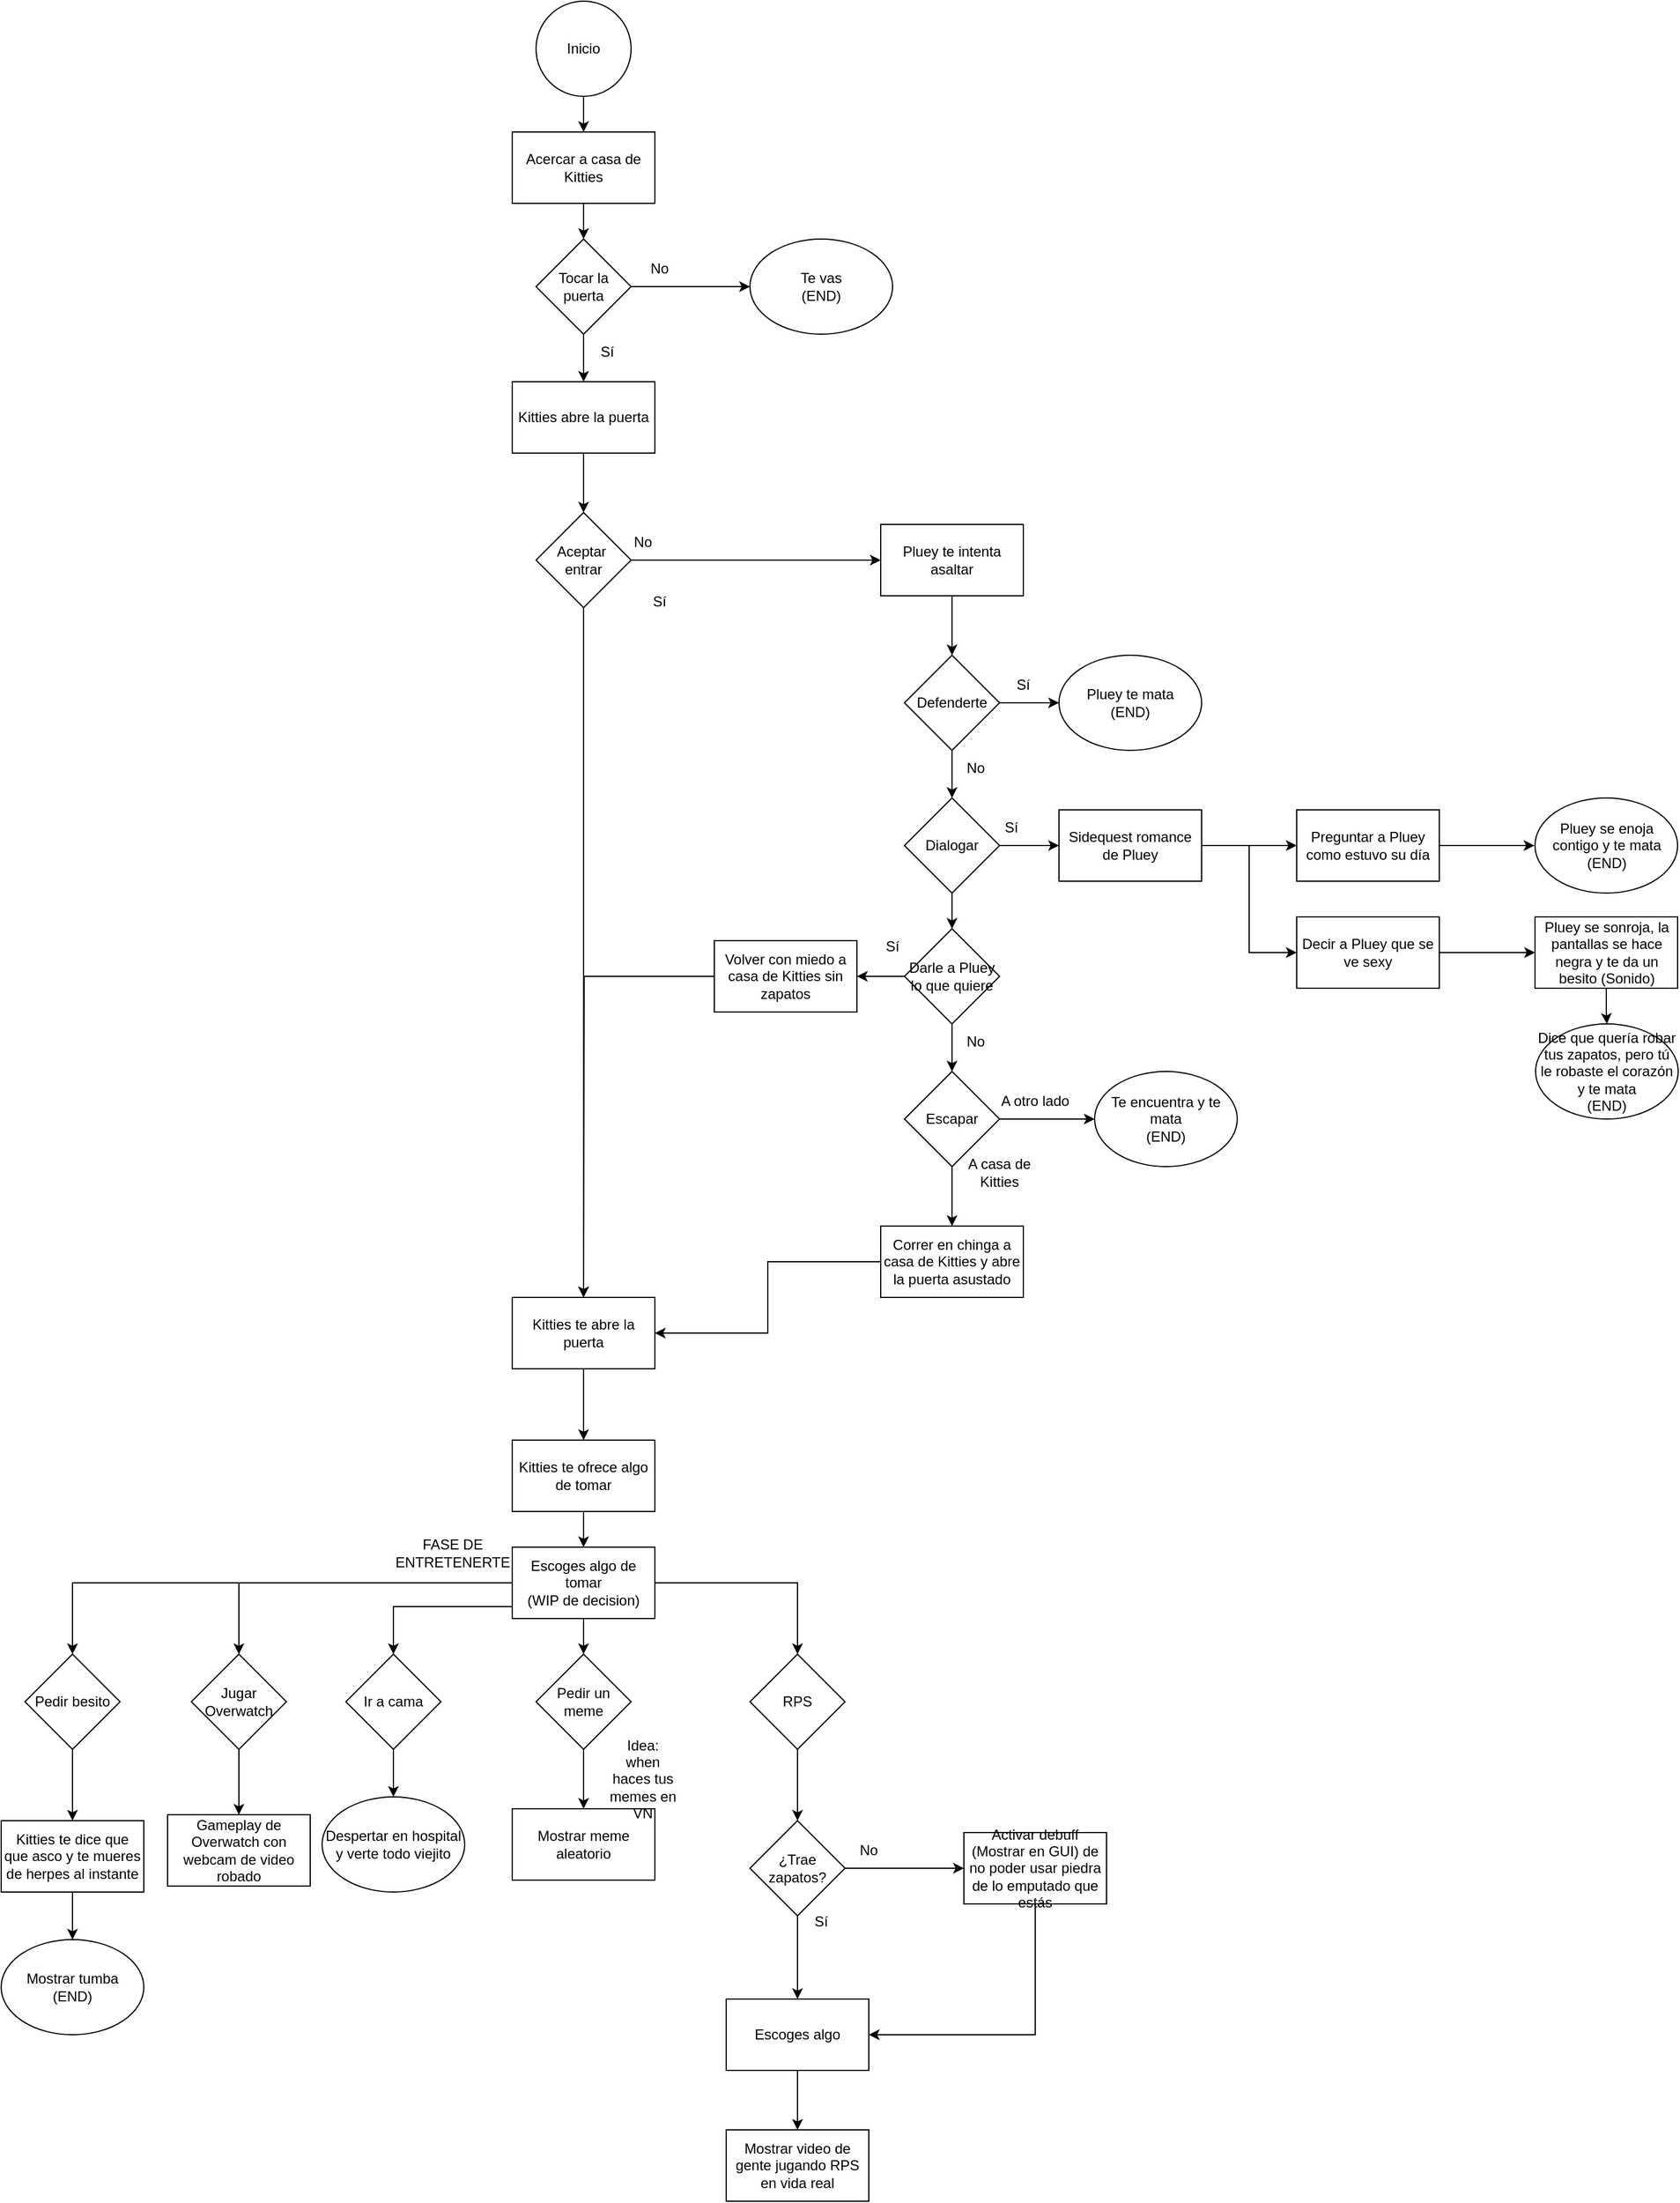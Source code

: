 <mxfile version="26.0.16">
  <diagram name="Página-1" id="9Ueqtt1cKfr_Kt-kQKFj">
    <mxGraphModel dx="2022" dy="622" grid="1" gridSize="10" guides="1" tooltips="1" connect="1" arrows="1" fold="1" page="1" pageScale="1" pageWidth="827" pageHeight="1169" math="0" shadow="0">
      <root>
        <mxCell id="0" />
        <mxCell id="1" parent="0" />
        <mxCell id="i65ZnvhIAiIVr1PbSfG2-5" style="edgeStyle=orthogonalEdgeStyle;rounded=0;orthogonalLoop=1;jettySize=auto;html=1;" edge="1" parent="1" source="i65ZnvhIAiIVr1PbSfG2-1" target="i65ZnvhIAiIVr1PbSfG2-3">
          <mxGeometry relative="1" as="geometry" />
        </mxCell>
        <mxCell id="i65ZnvhIAiIVr1PbSfG2-1" value="Inicio" style="ellipse;whiteSpace=wrap;html=1;aspect=fixed;" vertex="1" parent="1">
          <mxGeometry x="340" y="560" width="80" height="80" as="geometry" />
        </mxCell>
        <mxCell id="i65ZnvhIAiIVr1PbSfG2-6" style="edgeStyle=orthogonalEdgeStyle;rounded=0;orthogonalLoop=1;jettySize=auto;html=1;" edge="1" parent="1" source="i65ZnvhIAiIVr1PbSfG2-3" target="i65ZnvhIAiIVr1PbSfG2-4">
          <mxGeometry relative="1" as="geometry" />
        </mxCell>
        <mxCell id="i65ZnvhIAiIVr1PbSfG2-3" value="Acercar a casa de Kitties" style="rounded=0;whiteSpace=wrap;html=1;" vertex="1" parent="1">
          <mxGeometry x="320" y="670" width="120" height="60" as="geometry" />
        </mxCell>
        <mxCell id="i65ZnvhIAiIVr1PbSfG2-8" style="edgeStyle=orthogonalEdgeStyle;rounded=0;orthogonalLoop=1;jettySize=auto;html=1;entryX=0.5;entryY=0;entryDx=0;entryDy=0;" edge="1" parent="1" source="i65ZnvhIAiIVr1PbSfG2-4" target="i65ZnvhIAiIVr1PbSfG2-7">
          <mxGeometry relative="1" as="geometry" />
        </mxCell>
        <mxCell id="i65ZnvhIAiIVr1PbSfG2-10" style="edgeStyle=orthogonalEdgeStyle;rounded=0;orthogonalLoop=1;jettySize=auto;html=1;entryX=0;entryY=0.5;entryDx=0;entryDy=0;" edge="1" parent="1" source="i65ZnvhIAiIVr1PbSfG2-4" target="i65ZnvhIAiIVr1PbSfG2-9">
          <mxGeometry relative="1" as="geometry" />
        </mxCell>
        <mxCell id="i65ZnvhIAiIVr1PbSfG2-4" value="Tocar la puerta" style="rhombus;whiteSpace=wrap;html=1;" vertex="1" parent="1">
          <mxGeometry x="340" y="760" width="80" height="80" as="geometry" />
        </mxCell>
        <mxCell id="i65ZnvhIAiIVr1PbSfG2-12" style="edgeStyle=orthogonalEdgeStyle;rounded=0;orthogonalLoop=1;jettySize=auto;html=1;exitX=0.5;exitY=1;exitDx=0;exitDy=0;" edge="1" parent="1" source="i65ZnvhIAiIVr1PbSfG2-7" target="i65ZnvhIAiIVr1PbSfG2-11">
          <mxGeometry relative="1" as="geometry" />
        </mxCell>
        <mxCell id="i65ZnvhIAiIVr1PbSfG2-7" value="Kitties abre la puerta" style="rounded=0;whiteSpace=wrap;html=1;" vertex="1" parent="1">
          <mxGeometry x="320" y="880" width="120" height="60" as="geometry" />
        </mxCell>
        <mxCell id="i65ZnvhIAiIVr1PbSfG2-9" value="Te vas&lt;div&gt;(END)&lt;/div&gt;" style="ellipse;whiteSpace=wrap;html=1;" vertex="1" parent="1">
          <mxGeometry x="520" y="760" width="120" height="80" as="geometry" />
        </mxCell>
        <mxCell id="i65ZnvhIAiIVr1PbSfG2-16" style="edgeStyle=orthogonalEdgeStyle;rounded=0;orthogonalLoop=1;jettySize=auto;html=1;entryX=0;entryY=0.5;entryDx=0;entryDy=0;exitX=0.25;exitY=1;exitDx=0;exitDy=0;" edge="1" parent="1" source="i65ZnvhIAiIVr1PbSfG2-18" target="i65ZnvhIAiIVr1PbSfG2-17">
          <mxGeometry relative="1" as="geometry">
            <mxPoint x="520" y="1030" as="sourcePoint" />
            <mxPoint x="580" y="1030" as="targetPoint" />
            <Array as="points">
              <mxPoint x="480" y="1030" />
              <mxPoint x="480" y="1030" />
            </Array>
          </mxGeometry>
        </mxCell>
        <mxCell id="i65ZnvhIAiIVr1PbSfG2-57" style="edgeStyle=orthogonalEdgeStyle;rounded=0;orthogonalLoop=1;jettySize=auto;html=1;" edge="1" parent="1" source="i65ZnvhIAiIVr1PbSfG2-11" target="i65ZnvhIAiIVr1PbSfG2-56">
          <mxGeometry relative="1" as="geometry" />
        </mxCell>
        <mxCell id="i65ZnvhIAiIVr1PbSfG2-11" value="Aceptar&amp;nbsp;&lt;div&gt;entrar&lt;/div&gt;" style="rhombus;whiteSpace=wrap;html=1;" vertex="1" parent="1">
          <mxGeometry x="340" y="990" width="80" height="80" as="geometry" />
        </mxCell>
        <mxCell id="i65ZnvhIAiIVr1PbSfG2-24" style="edgeStyle=orthogonalEdgeStyle;rounded=0;orthogonalLoop=1;jettySize=auto;html=1;entryX=0.5;entryY=0;entryDx=0;entryDy=0;" edge="1" parent="1" source="i65ZnvhIAiIVr1PbSfG2-17" target="i65ZnvhIAiIVr1PbSfG2-27">
          <mxGeometry relative="1" as="geometry">
            <mxPoint x="740" y="1130" as="targetPoint" />
          </mxGeometry>
        </mxCell>
        <mxCell id="i65ZnvhIAiIVr1PbSfG2-17" value="Pluey te intenta asaltar" style="rounded=0;whiteSpace=wrap;html=1;" vertex="1" parent="1">
          <mxGeometry x="630" y="1000" width="120" height="60" as="geometry" />
        </mxCell>
        <mxCell id="i65ZnvhIAiIVr1PbSfG2-18" value="No" style="text;html=1;align=center;verticalAlign=middle;whiteSpace=wrap;rounded=0;" vertex="1" parent="1">
          <mxGeometry x="400" y="1000" width="60" height="30" as="geometry" />
        </mxCell>
        <mxCell id="i65ZnvhIAiIVr1PbSfG2-19" value="No" style="text;html=1;align=center;verticalAlign=middle;whiteSpace=wrap;rounded=0;" vertex="1" parent="1">
          <mxGeometry x="414" y="770" width="60" height="30" as="geometry" />
        </mxCell>
        <mxCell id="i65ZnvhIAiIVr1PbSfG2-20" value="Sí" style="text;html=1;align=center;verticalAlign=middle;whiteSpace=wrap;rounded=0;" vertex="1" parent="1">
          <mxGeometry x="370" y="840" width="60" height="30" as="geometry" />
        </mxCell>
        <mxCell id="i65ZnvhIAiIVr1PbSfG2-21" value="Sí" style="text;html=1;align=center;verticalAlign=middle;whiteSpace=wrap;rounded=0;" vertex="1" parent="1">
          <mxGeometry x="414" y="1050" width="60" height="30" as="geometry" />
        </mxCell>
        <mxCell id="i65ZnvhIAiIVr1PbSfG2-40" style="edgeStyle=orthogonalEdgeStyle;rounded=0;orthogonalLoop=1;jettySize=auto;html=1;exitX=1;exitY=0.5;exitDx=0;exitDy=0;entryX=0;entryY=0.5;entryDx=0;entryDy=0;" edge="1" parent="1" source="i65ZnvhIAiIVr1PbSfG2-23" target="i65ZnvhIAiIVr1PbSfG2-39">
          <mxGeometry relative="1" as="geometry" />
        </mxCell>
        <mxCell id="i65ZnvhIAiIVr1PbSfG2-55" style="edgeStyle=orthogonalEdgeStyle;rounded=0;orthogonalLoop=1;jettySize=auto;html=1;entryX=0.5;entryY=0;entryDx=0;entryDy=0;" edge="1" parent="1" source="i65ZnvhIAiIVr1PbSfG2-23" target="i65ZnvhIAiIVr1PbSfG2-54">
          <mxGeometry relative="1" as="geometry" />
        </mxCell>
        <mxCell id="i65ZnvhIAiIVr1PbSfG2-23" value="Escapar" style="rhombus;whiteSpace=wrap;html=1;" vertex="1" parent="1">
          <mxGeometry x="650" y="1460" width="80" height="80" as="geometry" />
        </mxCell>
        <mxCell id="i65ZnvhIAiIVr1PbSfG2-25" value="A otro lado" style="text;html=1;align=center;verticalAlign=middle;whiteSpace=wrap;rounded=0;" vertex="1" parent="1">
          <mxGeometry x="730" y="1470" width="60" height="30" as="geometry" />
        </mxCell>
        <mxCell id="i65ZnvhIAiIVr1PbSfG2-26" value="A casa de Kitties" style="text;html=1;align=center;verticalAlign=middle;whiteSpace=wrap;rounded=0;" vertex="1" parent="1">
          <mxGeometry x="700" y="1530" width="60" height="30" as="geometry" />
        </mxCell>
        <mxCell id="i65ZnvhIAiIVr1PbSfG2-31" style="edgeStyle=orthogonalEdgeStyle;rounded=0;orthogonalLoop=1;jettySize=auto;html=1;entryX=0.5;entryY=0;entryDx=0;entryDy=0;" edge="1" parent="1" source="i65ZnvhIAiIVr1PbSfG2-27" target="i65ZnvhIAiIVr1PbSfG2-28">
          <mxGeometry relative="1" as="geometry" />
        </mxCell>
        <mxCell id="i65ZnvhIAiIVr1PbSfG2-38" style="edgeStyle=orthogonalEdgeStyle;rounded=0;orthogonalLoop=1;jettySize=auto;html=1;exitX=1;exitY=0.5;exitDx=0;exitDy=0;entryX=0;entryY=0.5;entryDx=0;entryDy=0;" edge="1" parent="1" source="i65ZnvhIAiIVr1PbSfG2-27" target="i65ZnvhIAiIVr1PbSfG2-37">
          <mxGeometry relative="1" as="geometry" />
        </mxCell>
        <mxCell id="i65ZnvhIAiIVr1PbSfG2-27" value="Defenderte" style="rhombus;whiteSpace=wrap;html=1;" vertex="1" parent="1">
          <mxGeometry x="650" y="1110" width="80" height="80" as="geometry" />
        </mxCell>
        <mxCell id="i65ZnvhIAiIVr1PbSfG2-33" style="edgeStyle=orthogonalEdgeStyle;rounded=0;orthogonalLoop=1;jettySize=auto;html=1;entryX=0.5;entryY=0;entryDx=0;entryDy=0;" edge="1" parent="1" source="i65ZnvhIAiIVr1PbSfG2-28" target="i65ZnvhIAiIVr1PbSfG2-49">
          <mxGeometry relative="1" as="geometry" />
        </mxCell>
        <mxCell id="i65ZnvhIAiIVr1PbSfG2-36" style="edgeStyle=orthogonalEdgeStyle;rounded=0;orthogonalLoop=1;jettySize=auto;html=1;" edge="1" parent="1" source="i65ZnvhIAiIVr1PbSfG2-28" target="i65ZnvhIAiIVr1PbSfG2-35">
          <mxGeometry relative="1" as="geometry" />
        </mxCell>
        <mxCell id="i65ZnvhIAiIVr1PbSfG2-28" value="Dialogar" style="rhombus;whiteSpace=wrap;html=1;" vertex="1" parent="1">
          <mxGeometry x="650" y="1230" width="80" height="80" as="geometry" />
        </mxCell>
        <mxCell id="i65ZnvhIAiIVr1PbSfG2-29" value="No" style="text;html=1;align=center;verticalAlign=middle;whiteSpace=wrap;rounded=0;" vertex="1" parent="1">
          <mxGeometry x="680" y="1190" width="60" height="30" as="geometry" />
        </mxCell>
        <mxCell id="i65ZnvhIAiIVr1PbSfG2-32" value="Sí" style="text;html=1;align=center;verticalAlign=middle;whiteSpace=wrap;rounded=0;" vertex="1" parent="1">
          <mxGeometry x="720" y="1120" width="60" height="30" as="geometry" />
        </mxCell>
        <mxCell id="i65ZnvhIAiIVr1PbSfG2-34" value="No" style="text;html=1;align=center;verticalAlign=middle;whiteSpace=wrap;rounded=0;" vertex="1" parent="1">
          <mxGeometry x="680" y="1420" width="60" height="30" as="geometry" />
        </mxCell>
        <mxCell id="i65ZnvhIAiIVr1PbSfG2-42" value="" style="edgeStyle=orthogonalEdgeStyle;rounded=0;orthogonalLoop=1;jettySize=auto;html=1;" edge="1" parent="1" source="i65ZnvhIAiIVr1PbSfG2-35">
          <mxGeometry relative="1" as="geometry">
            <mxPoint x="980" y="1270" as="targetPoint" />
          </mxGeometry>
        </mxCell>
        <mxCell id="i65ZnvhIAiIVr1PbSfG2-46" style="edgeStyle=orthogonalEdgeStyle;rounded=0;orthogonalLoop=1;jettySize=auto;html=1;entryX=0;entryY=0.5;entryDx=0;entryDy=0;" edge="1" parent="1" source="i65ZnvhIAiIVr1PbSfG2-35" target="i65ZnvhIAiIVr1PbSfG2-45">
          <mxGeometry relative="1" as="geometry" />
        </mxCell>
        <mxCell id="i65ZnvhIAiIVr1PbSfG2-35" value="Sidequest romance de Pluey" style="rounded=0;whiteSpace=wrap;html=1;" vertex="1" parent="1">
          <mxGeometry x="780" y="1240" width="120" height="60" as="geometry" />
        </mxCell>
        <mxCell id="i65ZnvhIAiIVr1PbSfG2-37" value="Pluey te mata&lt;div&gt;(END)&lt;/div&gt;" style="ellipse;whiteSpace=wrap;html=1;" vertex="1" parent="1">
          <mxGeometry x="780" y="1110" width="120" height="80" as="geometry" />
        </mxCell>
        <mxCell id="i65ZnvhIAiIVr1PbSfG2-39" value="Te encuentra y te mata&lt;div&gt;(END)&lt;/div&gt;" style="ellipse;whiteSpace=wrap;html=1;" vertex="1" parent="1">
          <mxGeometry x="810" y="1460" width="120" height="80" as="geometry" />
        </mxCell>
        <mxCell id="i65ZnvhIAiIVr1PbSfG2-61" style="edgeStyle=orthogonalEdgeStyle;rounded=0;orthogonalLoop=1;jettySize=auto;html=1;" edge="1" parent="1" source="i65ZnvhIAiIVr1PbSfG2-44">
          <mxGeometry relative="1" as="geometry">
            <mxPoint x="1180" y="1270.0" as="targetPoint" />
          </mxGeometry>
        </mxCell>
        <mxCell id="i65ZnvhIAiIVr1PbSfG2-44" value="Preguntar a Pluey como estuvo su día" style="rounded=0;whiteSpace=wrap;html=1;" vertex="1" parent="1">
          <mxGeometry x="980" y="1240" width="120" height="60" as="geometry" />
        </mxCell>
        <mxCell id="i65ZnvhIAiIVr1PbSfG2-64" style="edgeStyle=orthogonalEdgeStyle;rounded=0;orthogonalLoop=1;jettySize=auto;html=1;" edge="1" parent="1" source="i65ZnvhIAiIVr1PbSfG2-45" target="i65ZnvhIAiIVr1PbSfG2-63">
          <mxGeometry relative="1" as="geometry" />
        </mxCell>
        <mxCell id="i65ZnvhIAiIVr1PbSfG2-45" value="Decir a Pluey que se ve sexy" style="rounded=0;whiteSpace=wrap;html=1;" vertex="1" parent="1">
          <mxGeometry x="980" y="1330" width="120" height="60" as="geometry" />
        </mxCell>
        <mxCell id="i65ZnvhIAiIVr1PbSfG2-48" value="Sí" style="text;html=1;align=center;verticalAlign=middle;whiteSpace=wrap;rounded=0;" vertex="1" parent="1">
          <mxGeometry x="710" y="1240" width="60" height="30" as="geometry" />
        </mxCell>
        <mxCell id="i65ZnvhIAiIVr1PbSfG2-50" style="edgeStyle=orthogonalEdgeStyle;rounded=0;orthogonalLoop=1;jettySize=auto;html=1;exitX=0.5;exitY=1;exitDx=0;exitDy=0;entryX=0.5;entryY=0;entryDx=0;entryDy=0;" edge="1" parent="1" source="i65ZnvhIAiIVr1PbSfG2-49" target="i65ZnvhIAiIVr1PbSfG2-23">
          <mxGeometry relative="1" as="geometry" />
        </mxCell>
        <mxCell id="i65ZnvhIAiIVr1PbSfG2-67" style="edgeStyle=orthogonalEdgeStyle;rounded=0;orthogonalLoop=1;jettySize=auto;html=1;entryX=1;entryY=0.5;entryDx=0;entryDy=0;" edge="1" parent="1" source="i65ZnvhIAiIVr1PbSfG2-49" target="i65ZnvhIAiIVr1PbSfG2-52">
          <mxGeometry relative="1" as="geometry" />
        </mxCell>
        <mxCell id="i65ZnvhIAiIVr1PbSfG2-49" value="Darle a Pluey lo que quiere" style="rhombus;whiteSpace=wrap;html=1;" vertex="1" parent="1">
          <mxGeometry x="650" y="1340" width="80" height="80" as="geometry" />
        </mxCell>
        <mxCell id="i65ZnvhIAiIVr1PbSfG2-51" value="Sí" style="text;html=1;align=center;verticalAlign=middle;whiteSpace=wrap;rounded=0;" vertex="1" parent="1">
          <mxGeometry x="610" y="1340" width="60" height="30" as="geometry" />
        </mxCell>
        <mxCell id="i65ZnvhIAiIVr1PbSfG2-58" style="edgeStyle=orthogonalEdgeStyle;rounded=0;orthogonalLoop=1;jettySize=auto;html=1;" edge="1" parent="1" source="i65ZnvhIAiIVr1PbSfG2-52">
          <mxGeometry relative="1" as="geometry">
            <mxPoint x="380" y="1650.0" as="targetPoint" />
          </mxGeometry>
        </mxCell>
        <mxCell id="i65ZnvhIAiIVr1PbSfG2-52" value="Volver con miedo a casa de Kitties sin zapatos" style="rounded=0;whiteSpace=wrap;html=1;" vertex="1" parent="1">
          <mxGeometry x="490" y="1350" width="120" height="60" as="geometry" />
        </mxCell>
        <mxCell id="i65ZnvhIAiIVr1PbSfG2-59" style="edgeStyle=orthogonalEdgeStyle;rounded=0;orthogonalLoop=1;jettySize=auto;html=1;entryX=1;entryY=0.5;entryDx=0;entryDy=0;" edge="1" parent="1" source="i65ZnvhIAiIVr1PbSfG2-54" target="i65ZnvhIAiIVr1PbSfG2-56">
          <mxGeometry relative="1" as="geometry" />
        </mxCell>
        <mxCell id="i65ZnvhIAiIVr1PbSfG2-54" value="Correr en chinga a casa de Kitties y abre la puerta asustado" style="rounded=0;whiteSpace=wrap;html=1;" vertex="1" parent="1">
          <mxGeometry x="630" y="1590" width="120" height="60" as="geometry" />
        </mxCell>
        <mxCell id="i65ZnvhIAiIVr1PbSfG2-70" style="edgeStyle=orthogonalEdgeStyle;rounded=0;orthogonalLoop=1;jettySize=auto;html=1;" edge="1" parent="1" source="i65ZnvhIAiIVr1PbSfG2-56" target="i65ZnvhIAiIVr1PbSfG2-69">
          <mxGeometry relative="1" as="geometry" />
        </mxCell>
        <mxCell id="i65ZnvhIAiIVr1PbSfG2-56" value="Kitties te abre la puerta" style="rounded=0;whiteSpace=wrap;html=1;" vertex="1" parent="1">
          <mxGeometry x="320" y="1650" width="120" height="60" as="geometry" />
        </mxCell>
        <mxCell id="i65ZnvhIAiIVr1PbSfG2-60" value="Pluey se enoja contigo y te mata&lt;div&gt;(END)&lt;/div&gt;" style="ellipse;whiteSpace=wrap;html=1;" vertex="1" parent="1">
          <mxGeometry x="1180.5" y="1230" width="120" height="80" as="geometry" />
        </mxCell>
        <mxCell id="i65ZnvhIAiIVr1PbSfG2-66" style="edgeStyle=orthogonalEdgeStyle;rounded=0;orthogonalLoop=1;jettySize=auto;html=1;entryX=0.5;entryY=0;entryDx=0;entryDy=0;" edge="1" parent="1" source="i65ZnvhIAiIVr1PbSfG2-63" target="i65ZnvhIAiIVr1PbSfG2-65">
          <mxGeometry relative="1" as="geometry" />
        </mxCell>
        <mxCell id="i65ZnvhIAiIVr1PbSfG2-63" value="Pluey se sonroja, la pantallas se hace negra y te da un besito (Sonido)" style="rounded=0;whiteSpace=wrap;html=1;" vertex="1" parent="1">
          <mxGeometry x="1180.5" y="1330" width="120" height="60" as="geometry" />
        </mxCell>
        <mxCell id="i65ZnvhIAiIVr1PbSfG2-65" value="Dice que quería robar tus zapatos, pero tú le robaste el corazón y te mata&lt;div&gt;(END)&lt;/div&gt;" style="ellipse;whiteSpace=wrap;html=1;" vertex="1" parent="1">
          <mxGeometry x="1181" y="1420" width="120" height="80" as="geometry" />
        </mxCell>
        <mxCell id="i65ZnvhIAiIVr1PbSfG2-78" style="edgeStyle=orthogonalEdgeStyle;rounded=0;orthogonalLoop=1;jettySize=auto;html=1;entryX=0;entryY=0.5;entryDx=0;entryDy=0;" edge="1" parent="1" source="i65ZnvhIAiIVr1PbSfG2-68" target="i65ZnvhIAiIVr1PbSfG2-73">
          <mxGeometry relative="1" as="geometry" />
        </mxCell>
        <mxCell id="i65ZnvhIAiIVr1PbSfG2-85" style="edgeStyle=orthogonalEdgeStyle;rounded=0;orthogonalLoop=1;jettySize=auto;html=1;entryX=0.5;entryY=0;entryDx=0;entryDy=0;" edge="1" parent="1" source="i65ZnvhIAiIVr1PbSfG2-68" target="i65ZnvhIAiIVr1PbSfG2-81">
          <mxGeometry relative="1" as="geometry" />
        </mxCell>
        <mxCell id="i65ZnvhIAiIVr1PbSfG2-68" value="¿Trae zapatos?" style="rhombus;whiteSpace=wrap;html=1;" vertex="1" parent="1">
          <mxGeometry x="520" y="2090" width="80" height="80" as="geometry" />
        </mxCell>
        <mxCell id="i65ZnvhIAiIVr1PbSfG2-75" style="edgeStyle=orthogonalEdgeStyle;rounded=0;orthogonalLoop=1;jettySize=auto;html=1;entryX=0.5;entryY=0;entryDx=0;entryDy=0;" edge="1" parent="1" source="i65ZnvhIAiIVr1PbSfG2-69" target="i65ZnvhIAiIVr1PbSfG2-74">
          <mxGeometry relative="1" as="geometry" />
        </mxCell>
        <mxCell id="i65ZnvhIAiIVr1PbSfG2-69" value="Kitties te ofrece algo de tomar" style="rounded=0;whiteSpace=wrap;html=1;" vertex="1" parent="1">
          <mxGeometry x="320" y="1770" width="120" height="60" as="geometry" />
        </mxCell>
        <mxCell id="i65ZnvhIAiIVr1PbSfG2-79" style="edgeStyle=orthogonalEdgeStyle;rounded=0;orthogonalLoop=1;jettySize=auto;html=1;" edge="1" parent="1" source="i65ZnvhIAiIVr1PbSfG2-71" target="i65ZnvhIAiIVr1PbSfG2-68">
          <mxGeometry relative="1" as="geometry" />
        </mxCell>
        <mxCell id="i65ZnvhIAiIVr1PbSfG2-71" value="RPS" style="rhombus;whiteSpace=wrap;html=1;" vertex="1" parent="1">
          <mxGeometry x="520" y="1950" width="80" height="80" as="geometry" />
        </mxCell>
        <mxCell id="i65ZnvhIAiIVr1PbSfG2-84" style="edgeStyle=orthogonalEdgeStyle;rounded=0;orthogonalLoop=1;jettySize=auto;html=1;entryX=1;entryY=0.5;entryDx=0;entryDy=0;" edge="1" parent="1" source="i65ZnvhIAiIVr1PbSfG2-73" target="i65ZnvhIAiIVr1PbSfG2-81">
          <mxGeometry relative="1" as="geometry">
            <mxPoint x="760" y="2270" as="targetPoint" />
            <Array as="points">
              <mxPoint x="760" y="2270" />
            </Array>
          </mxGeometry>
        </mxCell>
        <mxCell id="i65ZnvhIAiIVr1PbSfG2-73" value="Activar debuff (Mostrar en GUI) de no poder usar piedra de lo emputado que estás" style="rounded=0;whiteSpace=wrap;html=1;" vertex="1" parent="1">
          <mxGeometry x="700" y="2100" width="120" height="60" as="geometry" />
        </mxCell>
        <mxCell id="i65ZnvhIAiIVr1PbSfG2-86" style="edgeStyle=orthogonalEdgeStyle;rounded=0;orthogonalLoop=1;jettySize=auto;html=1;entryX=0.5;entryY=0;entryDx=0;entryDy=0;" edge="1" parent="1" source="i65ZnvhIAiIVr1PbSfG2-74" target="i65ZnvhIAiIVr1PbSfG2-71">
          <mxGeometry relative="1" as="geometry" />
        </mxCell>
        <mxCell id="i65ZnvhIAiIVr1PbSfG2-88" style="edgeStyle=orthogonalEdgeStyle;rounded=0;orthogonalLoop=1;jettySize=auto;html=1;entryX=0.5;entryY=0;entryDx=0;entryDy=0;" edge="1" parent="1" source="i65ZnvhIAiIVr1PbSfG2-74" target="i65ZnvhIAiIVr1PbSfG2-87">
          <mxGeometry relative="1" as="geometry" />
        </mxCell>
        <mxCell id="i65ZnvhIAiIVr1PbSfG2-97" style="edgeStyle=orthogonalEdgeStyle;rounded=0;orthogonalLoop=1;jettySize=auto;html=1;entryX=0.5;entryY=0;entryDx=0;entryDy=0;" edge="1" parent="1" source="i65ZnvhIAiIVr1PbSfG2-74" target="i65ZnvhIAiIVr1PbSfG2-96">
          <mxGeometry relative="1" as="geometry">
            <Array as="points">
              <mxPoint x="220" y="1910" />
            </Array>
          </mxGeometry>
        </mxCell>
        <mxCell id="i65ZnvhIAiIVr1PbSfG2-102" style="edgeStyle=orthogonalEdgeStyle;rounded=0;orthogonalLoop=1;jettySize=auto;html=1;entryX=0.5;entryY=0;entryDx=0;entryDy=0;" edge="1" parent="1" source="i65ZnvhIAiIVr1PbSfG2-74" target="i65ZnvhIAiIVr1PbSfG2-101">
          <mxGeometry relative="1" as="geometry" />
        </mxCell>
        <mxCell id="i65ZnvhIAiIVr1PbSfG2-110" style="edgeStyle=orthogonalEdgeStyle;rounded=0;orthogonalLoop=1;jettySize=auto;html=1;entryX=0.5;entryY=0;entryDx=0;entryDy=0;" edge="1" parent="1" source="i65ZnvhIAiIVr1PbSfG2-74" target="i65ZnvhIAiIVr1PbSfG2-105">
          <mxGeometry relative="1" as="geometry" />
        </mxCell>
        <mxCell id="i65ZnvhIAiIVr1PbSfG2-74" value="Escoges algo de tomar&lt;div&gt;(WIP de decision)&lt;/div&gt;" style="rounded=0;whiteSpace=wrap;html=1;" vertex="1" parent="1">
          <mxGeometry x="320" y="1860" width="120" height="60" as="geometry" />
        </mxCell>
        <mxCell id="i65ZnvhIAiIVr1PbSfG2-76" value="FASE DE ENTRETENERTE" style="text;html=1;align=center;verticalAlign=middle;whiteSpace=wrap;rounded=0;" vertex="1" parent="1">
          <mxGeometry x="240" y="1850" width="60" height="30" as="geometry" />
        </mxCell>
        <mxCell id="i65ZnvhIAiIVr1PbSfG2-77" value="No" style="text;html=1;align=center;verticalAlign=middle;whiteSpace=wrap;rounded=0;" vertex="1" parent="1">
          <mxGeometry x="590" y="2100" width="60" height="30" as="geometry" />
        </mxCell>
        <mxCell id="i65ZnvhIAiIVr1PbSfG2-80" value="Sí" style="text;html=1;align=center;verticalAlign=middle;whiteSpace=wrap;rounded=0;" vertex="1" parent="1">
          <mxGeometry x="550" y="2160" width="60" height="30" as="geometry" />
        </mxCell>
        <mxCell id="i65ZnvhIAiIVr1PbSfG2-95" style="edgeStyle=orthogonalEdgeStyle;rounded=0;orthogonalLoop=1;jettySize=auto;html=1;entryX=0.5;entryY=0;entryDx=0;entryDy=0;" edge="1" parent="1" source="i65ZnvhIAiIVr1PbSfG2-81" target="i65ZnvhIAiIVr1PbSfG2-94">
          <mxGeometry relative="1" as="geometry" />
        </mxCell>
        <mxCell id="i65ZnvhIAiIVr1PbSfG2-81" value="Escoges algo" style="rounded=0;whiteSpace=wrap;html=1;" vertex="1" parent="1">
          <mxGeometry x="500" y="2240" width="120" height="60" as="geometry" />
        </mxCell>
        <mxCell id="i65ZnvhIAiIVr1PbSfG2-90" style="edgeStyle=orthogonalEdgeStyle;rounded=0;orthogonalLoop=1;jettySize=auto;html=1;entryX=0.5;entryY=0;entryDx=0;entryDy=0;" edge="1" parent="1" source="i65ZnvhIAiIVr1PbSfG2-87" target="i65ZnvhIAiIVr1PbSfG2-89">
          <mxGeometry relative="1" as="geometry" />
        </mxCell>
        <mxCell id="i65ZnvhIAiIVr1PbSfG2-87" value="Pedir un meme" style="rhombus;whiteSpace=wrap;html=1;" vertex="1" parent="1">
          <mxGeometry x="340" y="1950" width="80" height="80" as="geometry" />
        </mxCell>
        <mxCell id="i65ZnvhIAiIVr1PbSfG2-89" value="Mostrar meme aleatorio" style="rounded=0;whiteSpace=wrap;html=1;" vertex="1" parent="1">
          <mxGeometry x="320" y="2080" width="120" height="60" as="geometry" />
        </mxCell>
        <mxCell id="i65ZnvhIAiIVr1PbSfG2-92" value="Idea: when haces tus memes en VN" style="text;html=1;align=center;verticalAlign=middle;whiteSpace=wrap;rounded=0;" vertex="1" parent="1">
          <mxGeometry x="400" y="2040" width="60" height="30" as="geometry" />
        </mxCell>
        <mxCell id="i65ZnvhIAiIVr1PbSfG2-94" value="Mostrar video de gente jugando RPS en vida real" style="rounded=0;whiteSpace=wrap;html=1;" vertex="1" parent="1">
          <mxGeometry x="500" y="2350" width="120" height="60" as="geometry" />
        </mxCell>
        <mxCell id="i65ZnvhIAiIVr1PbSfG2-100" style="edgeStyle=orthogonalEdgeStyle;rounded=0;orthogonalLoop=1;jettySize=auto;html=1;entryX=0.5;entryY=0;entryDx=0;entryDy=0;" edge="1" parent="1" source="i65ZnvhIAiIVr1PbSfG2-96" target="i65ZnvhIAiIVr1PbSfG2-99">
          <mxGeometry relative="1" as="geometry" />
        </mxCell>
        <mxCell id="i65ZnvhIAiIVr1PbSfG2-96" value="Ir a cama" style="rhombus;whiteSpace=wrap;html=1;" vertex="1" parent="1">
          <mxGeometry x="180" y="1950" width="80" height="80" as="geometry" />
        </mxCell>
        <mxCell id="i65ZnvhIAiIVr1PbSfG2-99" value="Despertar en hospital y verte todo viejito" style="ellipse;whiteSpace=wrap;html=1;" vertex="1" parent="1">
          <mxGeometry x="160" y="2070" width="120" height="80" as="geometry" />
        </mxCell>
        <mxCell id="i65ZnvhIAiIVr1PbSfG2-104" style="edgeStyle=orthogonalEdgeStyle;rounded=0;orthogonalLoop=1;jettySize=auto;html=1;entryX=0.5;entryY=0;entryDx=0;entryDy=0;" edge="1" parent="1" source="i65ZnvhIAiIVr1PbSfG2-101" target="i65ZnvhIAiIVr1PbSfG2-103">
          <mxGeometry relative="1" as="geometry" />
        </mxCell>
        <mxCell id="i65ZnvhIAiIVr1PbSfG2-101" value="Jugar Overwatch" style="rhombus;whiteSpace=wrap;html=1;" vertex="1" parent="1">
          <mxGeometry x="50" y="1950" width="80" height="80" as="geometry" />
        </mxCell>
        <mxCell id="i65ZnvhIAiIVr1PbSfG2-103" value="Gameplay de Overwatch con webcam de video robado" style="rounded=0;whiteSpace=wrap;html=1;" vertex="1" parent="1">
          <mxGeometry x="30" y="2085" width="120" height="60" as="geometry" />
        </mxCell>
        <mxCell id="i65ZnvhIAiIVr1PbSfG2-108" style="edgeStyle=orthogonalEdgeStyle;rounded=0;orthogonalLoop=1;jettySize=auto;html=1;entryX=0.5;entryY=0;entryDx=0;entryDy=0;" edge="1" parent="1" source="i65ZnvhIAiIVr1PbSfG2-105" target="i65ZnvhIAiIVr1PbSfG2-106">
          <mxGeometry relative="1" as="geometry" />
        </mxCell>
        <mxCell id="i65ZnvhIAiIVr1PbSfG2-105" value="Pedir besito" style="rhombus;whiteSpace=wrap;html=1;" vertex="1" parent="1">
          <mxGeometry x="-90" y="1950" width="80" height="80" as="geometry" />
        </mxCell>
        <mxCell id="i65ZnvhIAiIVr1PbSfG2-109" style="edgeStyle=orthogonalEdgeStyle;rounded=0;orthogonalLoop=1;jettySize=auto;html=1;entryX=0.5;entryY=0;entryDx=0;entryDy=0;" edge="1" parent="1" source="i65ZnvhIAiIVr1PbSfG2-106" target="i65ZnvhIAiIVr1PbSfG2-107">
          <mxGeometry relative="1" as="geometry" />
        </mxCell>
        <mxCell id="i65ZnvhIAiIVr1PbSfG2-106" value="Kitties te dice que que asco y te mueres de herpes al instante" style="rounded=0;whiteSpace=wrap;html=1;" vertex="1" parent="1">
          <mxGeometry x="-110" y="2090" width="120" height="60" as="geometry" />
        </mxCell>
        <mxCell id="i65ZnvhIAiIVr1PbSfG2-107" value="Mostrar tumba&lt;br&gt;(END)" style="ellipse;whiteSpace=wrap;html=1;" vertex="1" parent="1">
          <mxGeometry x="-110" y="2190" width="120" height="80" as="geometry" />
        </mxCell>
      </root>
    </mxGraphModel>
  </diagram>
</mxfile>
